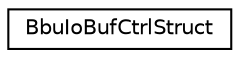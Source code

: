digraph "Graphical Class Hierarchy"
{
 // LATEX_PDF_SIZE
  edge [fontname="Helvetica",fontsize="10",labelfontname="Helvetica",labelfontsize="10"];
  node [fontname="Helvetica",fontsize="10",shape=record];
  rankdir="LR";
  Node0 [label="BbuIoBufCtrlStruct",height=0.2,width=0.4,color="black", fillcolor="white", style="filled",URL="$struct_bbu_io_buf_ctrl_struct.html",tooltip=" "];
}

